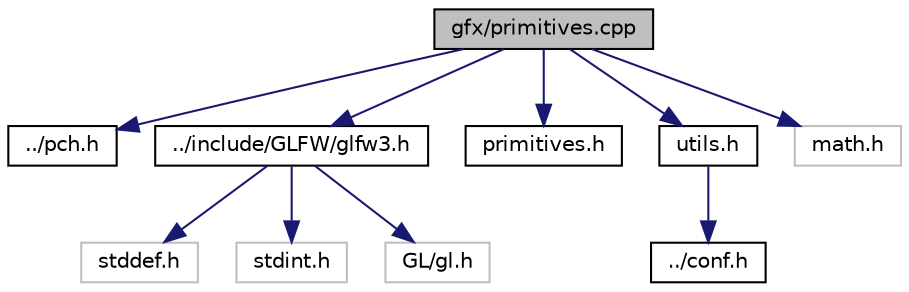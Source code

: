 digraph "gfx/primitives.cpp"
{
  edge [fontname="Helvetica",fontsize="10",labelfontname="Helvetica",labelfontsize="10"];
  node [fontname="Helvetica",fontsize="10",shape=record];
  Node0 [label="gfx/primitives.cpp",height=0.2,width=0.4,color="black", fillcolor="grey75", style="filled", fontcolor="black"];
  Node0 -> Node1 [color="midnightblue",fontsize="10",style="solid",fontname="Helvetica"];
  Node1 [label="../pch.h",height=0.2,width=0.4,color="black", fillcolor="white", style="filled",URL="$pch_8h.html",tooltip="Autogenerated file. "];
  Node0 -> Node2 [color="midnightblue",fontsize="10",style="solid",fontname="Helvetica"];
  Node2 [label="../include/GLFW/glfw3.h",height=0.2,width=0.4,color="black", fillcolor="white", style="filled",URL="$glfw3_8h.html",tooltip="The header of the GLFW 3 API. "];
  Node2 -> Node3 [color="midnightblue",fontsize="10",style="solid",fontname="Helvetica"];
  Node3 [label="stddef.h",height=0.2,width=0.4,color="grey75", fillcolor="white", style="filled"];
  Node2 -> Node4 [color="midnightblue",fontsize="10",style="solid",fontname="Helvetica"];
  Node4 [label="stdint.h",height=0.2,width=0.4,color="grey75", fillcolor="white", style="filled"];
  Node2 -> Node5 [color="midnightblue",fontsize="10",style="solid",fontname="Helvetica"];
  Node5 [label="GL/gl.h",height=0.2,width=0.4,color="grey75", fillcolor="white", style="filled"];
  Node0 -> Node6 [color="midnightblue",fontsize="10",style="solid",fontname="Helvetica"];
  Node6 [label="primitives.h",height=0.2,width=0.4,color="black", fillcolor="white", style="filled",URL="$primitives_8h.html"];
  Node0 -> Node7 [color="midnightblue",fontsize="10",style="solid",fontname="Helvetica"];
  Node7 [label="utils.h",height=0.2,width=0.4,color="black", fillcolor="white", style="filled",URL="$utils_8h.html"];
  Node7 -> Node8 [color="midnightblue",fontsize="10",style="solid",fontname="Helvetica"];
  Node8 [label="../conf.h",height=0.2,width=0.4,color="black", fillcolor="white", style="filled",URL="$conf_8h.html",tooltip="Defines common constants and configurations. "];
  Node0 -> Node9 [color="midnightblue",fontsize="10",style="solid",fontname="Helvetica"];
  Node9 [label="math.h",height=0.2,width=0.4,color="grey75", fillcolor="white", style="filled"];
}
